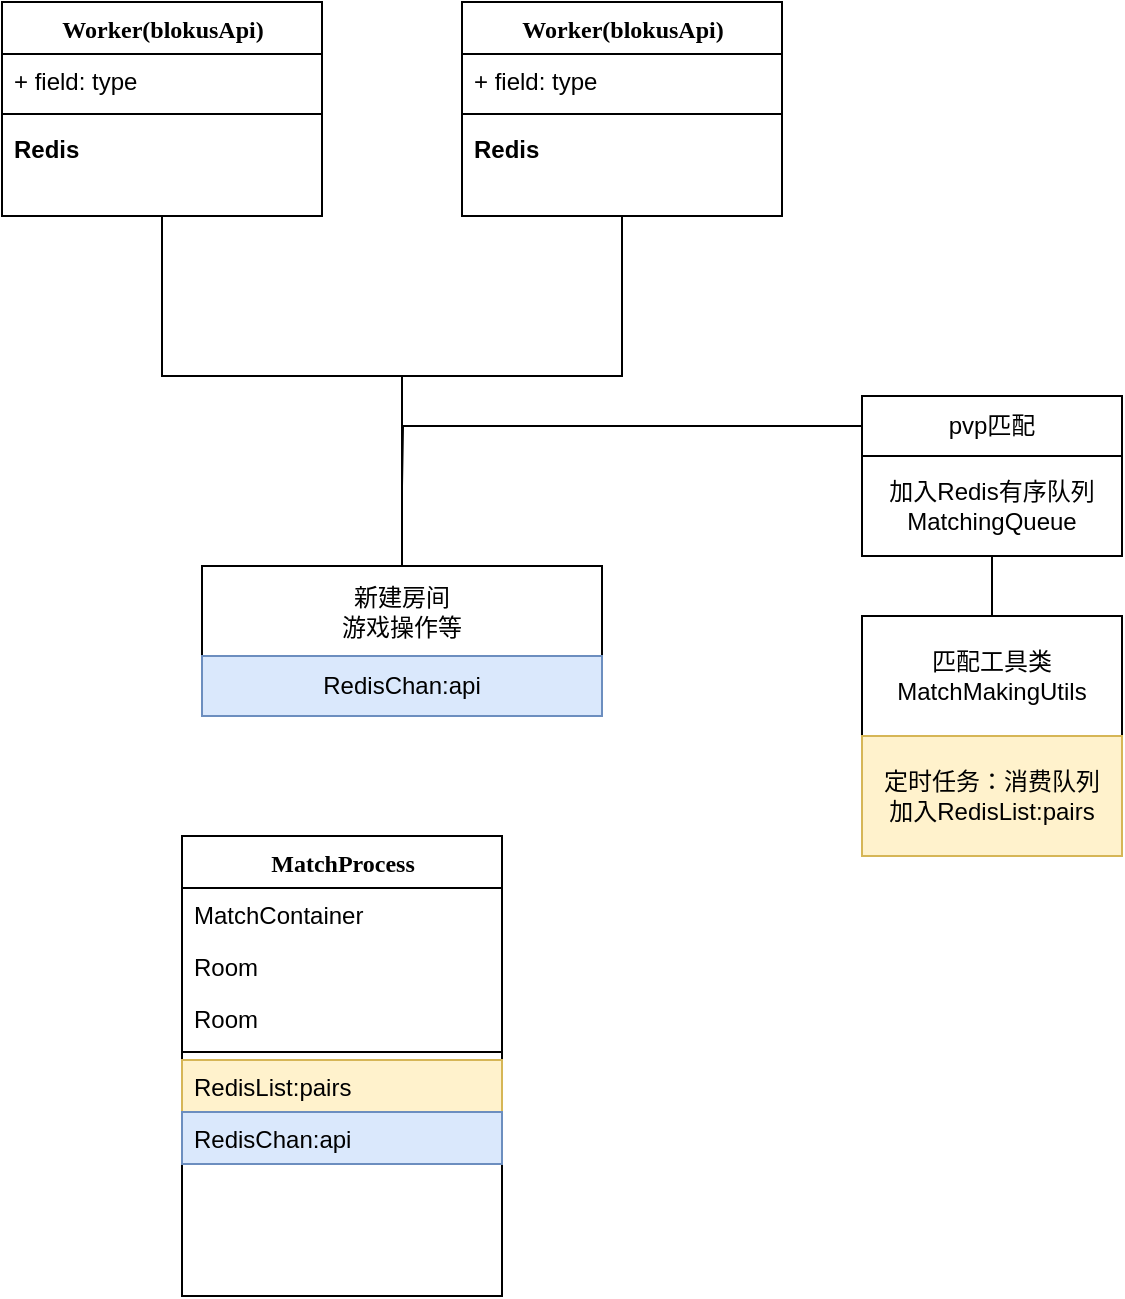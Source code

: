 <mxfile version="14.4.2" type="github">
  <diagram name="Page-1" id="9f46799a-70d6-7492-0946-bef42562c5a5">
    <mxGraphModel dx="865" dy="457" grid="1" gridSize="10" guides="1" tooltips="1" connect="1" arrows="1" fold="1" page="1" pageScale="1" pageWidth="1100" pageHeight="850" background="#ffffff" math="0" shadow="0">
      <root>
        <mxCell id="0" />
        <mxCell id="1" parent="0" />
        <mxCell id="VSd684DyAT3_PVR07CFp-17" style="edgeStyle=orthogonalEdgeStyle;rounded=0;orthogonalLoop=1;jettySize=auto;html=1;exitX=0.5;exitY=1;exitDx=0;exitDy=0;endArrow=none;endFill=0;" edge="1" parent="1" source="78961159f06e98e8-17">
          <mxGeometry relative="1" as="geometry">
            <mxPoint x="290" y="360" as="targetPoint" />
            <Array as="points">
              <mxPoint x="170" y="270" />
              <mxPoint x="290" y="270" />
            </Array>
          </mxGeometry>
        </mxCell>
        <mxCell id="78961159f06e98e8-17" value="Worker(blokusApi)" style="swimlane;html=1;fontStyle=1;align=center;verticalAlign=top;childLayout=stackLayout;horizontal=1;startSize=26;horizontalStack=0;resizeParent=1;resizeLast=0;collapsible=1;marginBottom=0;swimlaneFillColor=#ffffff;rounded=0;shadow=0;comic=0;labelBackgroundColor=none;strokeWidth=1;fillColor=none;fontFamily=Verdana;fontSize=12" parent="1" vertex="1">
          <mxGeometry x="90" y="83" width="160" height="107" as="geometry" />
        </mxCell>
        <mxCell id="78961159f06e98e8-24" value="+ field: type" style="text;html=1;strokeColor=none;fillColor=none;align=left;verticalAlign=top;spacingLeft=4;spacingRight=4;whiteSpace=wrap;overflow=hidden;rotatable=0;points=[[0,0.5],[1,0.5]];portConstraint=eastwest;" parent="78961159f06e98e8-17" vertex="1">
          <mxGeometry y="26" width="160" height="26" as="geometry" />
        </mxCell>
        <mxCell id="78961159f06e98e8-19" value="" style="line;html=1;strokeWidth=1;fillColor=none;align=left;verticalAlign=middle;spacingTop=-1;spacingLeft=3;spacingRight=3;rotatable=0;labelPosition=right;points=[];portConstraint=eastwest;" parent="78961159f06e98e8-17" vertex="1">
          <mxGeometry y="52" width="160" height="8" as="geometry" />
        </mxCell>
        <mxCell id="78961159f06e98e8-27" value="&lt;b&gt;Redis&lt;/b&gt;&amp;nbsp;" style="text;html=1;strokeColor=none;fillColor=none;align=left;verticalAlign=top;spacingLeft=4;spacingRight=4;whiteSpace=wrap;overflow=hidden;rotatable=0;points=[[0,0.5],[1,0.5]];portConstraint=eastwest;" parent="78961159f06e98e8-17" vertex="1">
          <mxGeometry y="60" width="160" height="26" as="geometry" />
        </mxCell>
        <mxCell id="78961159f06e98e8-56" value="MatchProcess" style="swimlane;html=1;fontStyle=1;align=center;verticalAlign=top;childLayout=stackLayout;horizontal=1;startSize=26;horizontalStack=0;resizeParent=1;resizeLast=0;collapsible=1;marginBottom=0;swimlaneFillColor=#ffffff;rounded=0;shadow=0;comic=0;labelBackgroundColor=none;strokeWidth=1;fillColor=none;fontFamily=Verdana;fontSize=12" parent="1" vertex="1">
          <mxGeometry x="180" y="500" width="160" height="230" as="geometry" />
        </mxCell>
        <mxCell id="78961159f06e98e8-59" value="MatchContainer" style="text;html=1;strokeColor=none;fillColor=none;align=left;verticalAlign=top;spacingLeft=4;spacingRight=4;whiteSpace=wrap;overflow=hidden;rotatable=0;points=[[0,0.5],[1,0.5]];portConstraint=eastwest;" parent="78961159f06e98e8-56" vertex="1">
          <mxGeometry y="26" width="160" height="26" as="geometry" />
        </mxCell>
        <mxCell id="78961159f06e98e8-61" value="Room" style="text;html=1;strokeColor=none;fillColor=none;align=left;verticalAlign=top;spacingLeft=4;spacingRight=4;whiteSpace=wrap;overflow=hidden;rotatable=0;points=[[0,0.5],[1,0.5]];portConstraint=eastwest;" parent="78961159f06e98e8-56" vertex="1">
          <mxGeometry y="52" width="160" height="26" as="geometry" />
        </mxCell>
        <mxCell id="VSd684DyAT3_PVR07CFp-53" value="Room" style="text;html=1;strokeColor=none;fillColor=none;align=left;verticalAlign=top;spacingLeft=4;spacingRight=4;whiteSpace=wrap;overflow=hidden;rotatable=0;points=[[0,0.5],[1,0.5]];portConstraint=eastwest;" vertex="1" parent="78961159f06e98e8-56">
          <mxGeometry y="78" width="160" height="26" as="geometry" />
        </mxCell>
        <mxCell id="78961159f06e98e8-64" value="" style="line;html=1;strokeWidth=1;fillColor=none;align=left;verticalAlign=middle;spacingTop=-1;spacingLeft=3;spacingRight=3;rotatable=0;labelPosition=right;points=[];portConstraint=eastwest;" parent="78961159f06e98e8-56" vertex="1">
          <mxGeometry y="104" width="160" height="8" as="geometry" />
        </mxCell>
        <mxCell id="78961159f06e98e8-68" value="RedisList:pairs" style="text;html=1;strokeColor=#d6b656;fillColor=#fff2cc;align=left;verticalAlign=top;spacingLeft=4;spacingRight=4;whiteSpace=wrap;overflow=hidden;rotatable=0;points=[[0,0.5],[1,0.5]];portConstraint=eastwest;" parent="78961159f06e98e8-56" vertex="1">
          <mxGeometry y="112" width="160" height="26" as="geometry" />
        </mxCell>
        <mxCell id="78961159f06e98e8-65" value="RedisChan:api" style="text;html=1;strokeColor=#6c8ebf;fillColor=#dae8fc;align=left;verticalAlign=top;spacingLeft=4;spacingRight=4;whiteSpace=wrap;overflow=hidden;rotatable=0;points=[[0,0.5],[1,0.5]];portConstraint=eastwest;" parent="78961159f06e98e8-56" vertex="1">
          <mxGeometry y="138" width="160" height="26" as="geometry" />
        </mxCell>
        <mxCell id="VSd684DyAT3_PVR07CFp-20" value="新建房间&lt;br&gt;游戏操作等" style="rounded=0;whiteSpace=wrap;html=1;" vertex="1" parent="1">
          <mxGeometry x="190" y="365" width="200" height="45" as="geometry" />
        </mxCell>
        <mxCell id="VSd684DyAT3_PVR07CFp-33" style="edgeStyle=orthogonalEdgeStyle;rounded=0;orthogonalLoop=1;jettySize=auto;html=1;endArrow=none;endFill=0;" edge="1" parent="1" source="VSd684DyAT3_PVR07CFp-28" target="VSd684DyAT3_PVR07CFp-20">
          <mxGeometry relative="1" as="geometry">
            <mxPoint x="400" y="280" as="targetPoint" />
            <Array as="points">
              <mxPoint x="400" y="270" />
              <mxPoint x="290" y="270" />
            </Array>
          </mxGeometry>
        </mxCell>
        <mxCell id="VSd684DyAT3_PVR07CFp-28" value="Worker(blokusApi)" style="swimlane;html=1;fontStyle=1;align=center;verticalAlign=top;childLayout=stackLayout;horizontal=1;startSize=26;horizontalStack=0;resizeParent=1;resizeLast=0;collapsible=1;marginBottom=0;swimlaneFillColor=#ffffff;rounded=0;shadow=0;comic=0;labelBackgroundColor=none;strokeWidth=1;fillColor=none;fontFamily=Verdana;fontSize=12" vertex="1" parent="1">
          <mxGeometry x="320" y="83" width="160" height="107" as="geometry" />
        </mxCell>
        <mxCell id="VSd684DyAT3_PVR07CFp-29" value="+ field: type" style="text;html=1;strokeColor=none;fillColor=none;align=left;verticalAlign=top;spacingLeft=4;spacingRight=4;whiteSpace=wrap;overflow=hidden;rotatable=0;points=[[0,0.5],[1,0.5]];portConstraint=eastwest;" vertex="1" parent="VSd684DyAT3_PVR07CFp-28">
          <mxGeometry y="26" width="160" height="26" as="geometry" />
        </mxCell>
        <mxCell id="VSd684DyAT3_PVR07CFp-30" value="" style="line;html=1;strokeWidth=1;fillColor=none;align=left;verticalAlign=middle;spacingTop=-1;spacingLeft=3;spacingRight=3;rotatable=0;labelPosition=right;points=[];portConstraint=eastwest;" vertex="1" parent="VSd684DyAT3_PVR07CFp-28">
          <mxGeometry y="52" width="160" height="8" as="geometry" />
        </mxCell>
        <mxCell id="VSd684DyAT3_PVR07CFp-31" value="&lt;b&gt;Redis&lt;/b&gt;&amp;nbsp;" style="text;html=1;strokeColor=none;fillColor=none;align=left;verticalAlign=top;spacingLeft=4;spacingRight=4;whiteSpace=wrap;overflow=hidden;rotatable=0;points=[[0,0.5],[1,0.5]];portConstraint=eastwest;" vertex="1" parent="VSd684DyAT3_PVR07CFp-28">
          <mxGeometry y="60" width="160" height="26" as="geometry" />
        </mxCell>
        <mxCell id="VSd684DyAT3_PVR07CFp-35" value="RedisChan:api" style="rounded=0;whiteSpace=wrap;html=1;fillColor=#dae8fc;strokeColor=#6c8ebf;" vertex="1" parent="1">
          <mxGeometry x="190" y="410" width="200" height="30" as="geometry" />
        </mxCell>
        <mxCell id="VSd684DyAT3_PVR07CFp-46" style="edgeStyle=orthogonalEdgeStyle;rounded=0;orthogonalLoop=1;jettySize=auto;html=1;endArrow=none;endFill=0;" edge="1" parent="1" source="VSd684DyAT3_PVR07CFp-37">
          <mxGeometry relative="1" as="geometry">
            <mxPoint x="290" y="325" as="targetPoint" />
          </mxGeometry>
        </mxCell>
        <mxCell id="VSd684DyAT3_PVR07CFp-37" value="pvp匹配" style="rounded=0;whiteSpace=wrap;html=1;" vertex="1" parent="1">
          <mxGeometry x="520" y="280" width="130" height="30" as="geometry" />
        </mxCell>
        <mxCell id="VSd684DyAT3_PVR07CFp-51" style="edgeStyle=orthogonalEdgeStyle;rounded=0;orthogonalLoop=1;jettySize=auto;html=1;endArrow=none;endFill=0;" edge="1" parent="1" source="VSd684DyAT3_PVR07CFp-48" target="VSd684DyAT3_PVR07CFp-49">
          <mxGeometry relative="1" as="geometry" />
        </mxCell>
        <mxCell id="VSd684DyAT3_PVR07CFp-48" value="加入Redis有序队列&lt;br&gt;MatchingQueue" style="rounded=0;whiteSpace=wrap;html=1;" vertex="1" parent="1">
          <mxGeometry x="520" y="310" width="130" height="50" as="geometry" />
        </mxCell>
        <mxCell id="VSd684DyAT3_PVR07CFp-49" value="匹配工具类&lt;br&gt;MatchMakingUtils" style="rounded=0;whiteSpace=wrap;html=1;" vertex="1" parent="1">
          <mxGeometry x="520" y="390" width="130" height="60" as="geometry" />
        </mxCell>
        <mxCell id="VSd684DyAT3_PVR07CFp-50" value="定时任务：消费队列&lt;br&gt;加入RedisList:pairs" style="rounded=0;whiteSpace=wrap;html=1;fillColor=#fff2cc;strokeColor=#d6b656;" vertex="1" parent="1">
          <mxGeometry x="520" y="450" width="130" height="60" as="geometry" />
        </mxCell>
      </root>
    </mxGraphModel>
  </diagram>
</mxfile>
